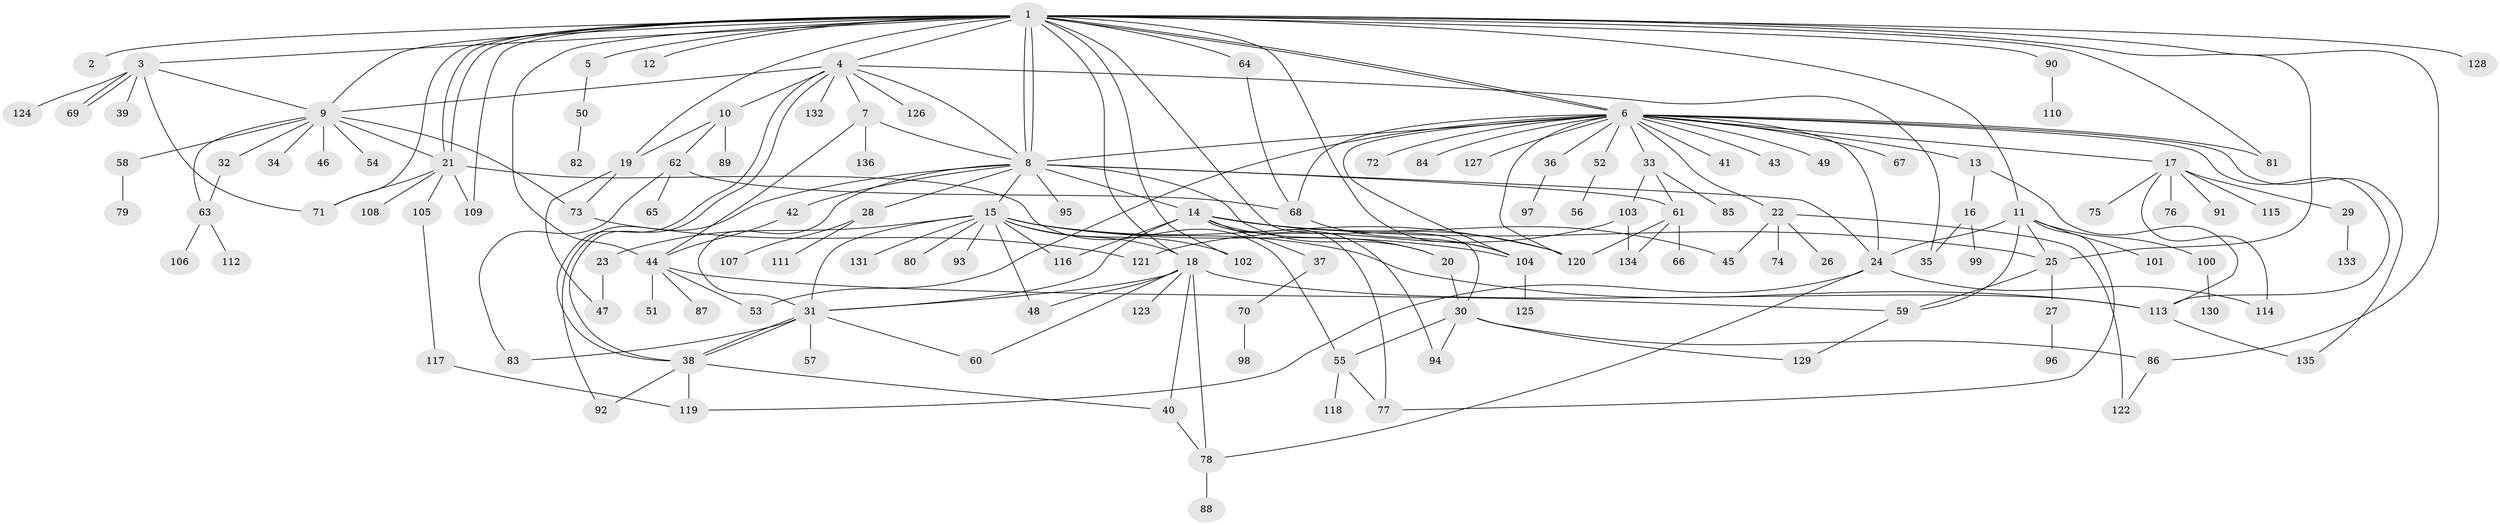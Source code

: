 // Generated by graph-tools (version 1.1) at 2025/01/03/09/25 03:01:50]
// undirected, 136 vertices, 207 edges
graph export_dot {
graph [start="1"]
  node [color=gray90,style=filled];
  1;
  2;
  3;
  4;
  5;
  6;
  7;
  8;
  9;
  10;
  11;
  12;
  13;
  14;
  15;
  16;
  17;
  18;
  19;
  20;
  21;
  22;
  23;
  24;
  25;
  26;
  27;
  28;
  29;
  30;
  31;
  32;
  33;
  34;
  35;
  36;
  37;
  38;
  39;
  40;
  41;
  42;
  43;
  44;
  45;
  46;
  47;
  48;
  49;
  50;
  51;
  52;
  53;
  54;
  55;
  56;
  57;
  58;
  59;
  60;
  61;
  62;
  63;
  64;
  65;
  66;
  67;
  68;
  69;
  70;
  71;
  72;
  73;
  74;
  75;
  76;
  77;
  78;
  79;
  80;
  81;
  82;
  83;
  84;
  85;
  86;
  87;
  88;
  89;
  90;
  91;
  92;
  93;
  94;
  95;
  96;
  97;
  98;
  99;
  100;
  101;
  102;
  103;
  104;
  105;
  106;
  107;
  108;
  109;
  110;
  111;
  112;
  113;
  114;
  115;
  116;
  117;
  118;
  119;
  120;
  121;
  122;
  123;
  124;
  125;
  126;
  127;
  128;
  129;
  130;
  131;
  132;
  133;
  134;
  135;
  136;
  1 -- 2;
  1 -- 3;
  1 -- 4;
  1 -- 5;
  1 -- 6;
  1 -- 6;
  1 -- 8;
  1 -- 8;
  1 -- 9;
  1 -- 11;
  1 -- 12;
  1 -- 18;
  1 -- 19;
  1 -- 21;
  1 -- 21;
  1 -- 25;
  1 -- 30;
  1 -- 44;
  1 -- 64;
  1 -- 71;
  1 -- 81;
  1 -- 86;
  1 -- 90;
  1 -- 102;
  1 -- 104;
  1 -- 109;
  1 -- 128;
  3 -- 9;
  3 -- 39;
  3 -- 69;
  3 -- 69;
  3 -- 71;
  3 -- 124;
  4 -- 7;
  4 -- 8;
  4 -- 9;
  4 -- 10;
  4 -- 35;
  4 -- 38;
  4 -- 38;
  4 -- 126;
  4 -- 132;
  5 -- 50;
  6 -- 8;
  6 -- 13;
  6 -- 17;
  6 -- 22;
  6 -- 24;
  6 -- 33;
  6 -- 36;
  6 -- 41;
  6 -- 43;
  6 -- 49;
  6 -- 52;
  6 -- 53;
  6 -- 67;
  6 -- 68;
  6 -- 72;
  6 -- 81;
  6 -- 84;
  6 -- 104;
  6 -- 113;
  6 -- 120;
  6 -- 127;
  6 -- 135;
  7 -- 8;
  7 -- 44;
  7 -- 136;
  8 -- 14;
  8 -- 15;
  8 -- 20;
  8 -- 24;
  8 -- 28;
  8 -- 31;
  8 -- 42;
  8 -- 61;
  8 -- 92;
  8 -- 95;
  9 -- 21;
  9 -- 32;
  9 -- 34;
  9 -- 46;
  9 -- 54;
  9 -- 58;
  9 -- 63;
  9 -- 73;
  10 -- 19;
  10 -- 62;
  10 -- 89;
  11 -- 24;
  11 -- 25;
  11 -- 59;
  11 -- 77;
  11 -- 100;
  11 -- 101;
  13 -- 16;
  13 -- 113;
  14 -- 20;
  14 -- 25;
  14 -- 31;
  14 -- 37;
  14 -- 45;
  14 -- 77;
  14 -- 94;
  14 -- 116;
  14 -- 120;
  15 -- 18;
  15 -- 23;
  15 -- 31;
  15 -- 48;
  15 -- 80;
  15 -- 93;
  15 -- 102;
  15 -- 104;
  15 -- 113;
  15 -- 116;
  15 -- 120;
  15 -- 131;
  16 -- 35;
  16 -- 99;
  17 -- 29;
  17 -- 75;
  17 -- 76;
  17 -- 91;
  17 -- 114;
  17 -- 115;
  18 -- 31;
  18 -- 40;
  18 -- 48;
  18 -- 60;
  18 -- 78;
  18 -- 113;
  18 -- 123;
  19 -- 47;
  19 -- 73;
  20 -- 30;
  21 -- 55;
  21 -- 71;
  21 -- 105;
  21 -- 108;
  21 -- 109;
  22 -- 26;
  22 -- 45;
  22 -- 74;
  22 -- 122;
  23 -- 47;
  24 -- 78;
  24 -- 114;
  24 -- 119;
  25 -- 27;
  25 -- 59;
  27 -- 96;
  28 -- 107;
  28 -- 111;
  29 -- 133;
  30 -- 55;
  30 -- 86;
  30 -- 94;
  30 -- 129;
  31 -- 38;
  31 -- 38;
  31 -- 57;
  31 -- 60;
  31 -- 83;
  32 -- 63;
  33 -- 61;
  33 -- 85;
  33 -- 103;
  36 -- 97;
  37 -- 70;
  38 -- 40;
  38 -- 92;
  38 -- 119;
  40 -- 78;
  42 -- 44;
  44 -- 51;
  44 -- 53;
  44 -- 59;
  44 -- 87;
  50 -- 82;
  52 -- 56;
  55 -- 77;
  55 -- 118;
  58 -- 79;
  59 -- 129;
  61 -- 66;
  61 -- 120;
  61 -- 134;
  62 -- 65;
  62 -- 68;
  62 -- 83;
  63 -- 106;
  63 -- 112;
  64 -- 68;
  68 -- 104;
  70 -- 98;
  73 -- 121;
  78 -- 88;
  86 -- 122;
  90 -- 110;
  100 -- 130;
  103 -- 121;
  103 -- 134;
  104 -- 125;
  105 -- 117;
  113 -- 135;
  117 -- 119;
}
